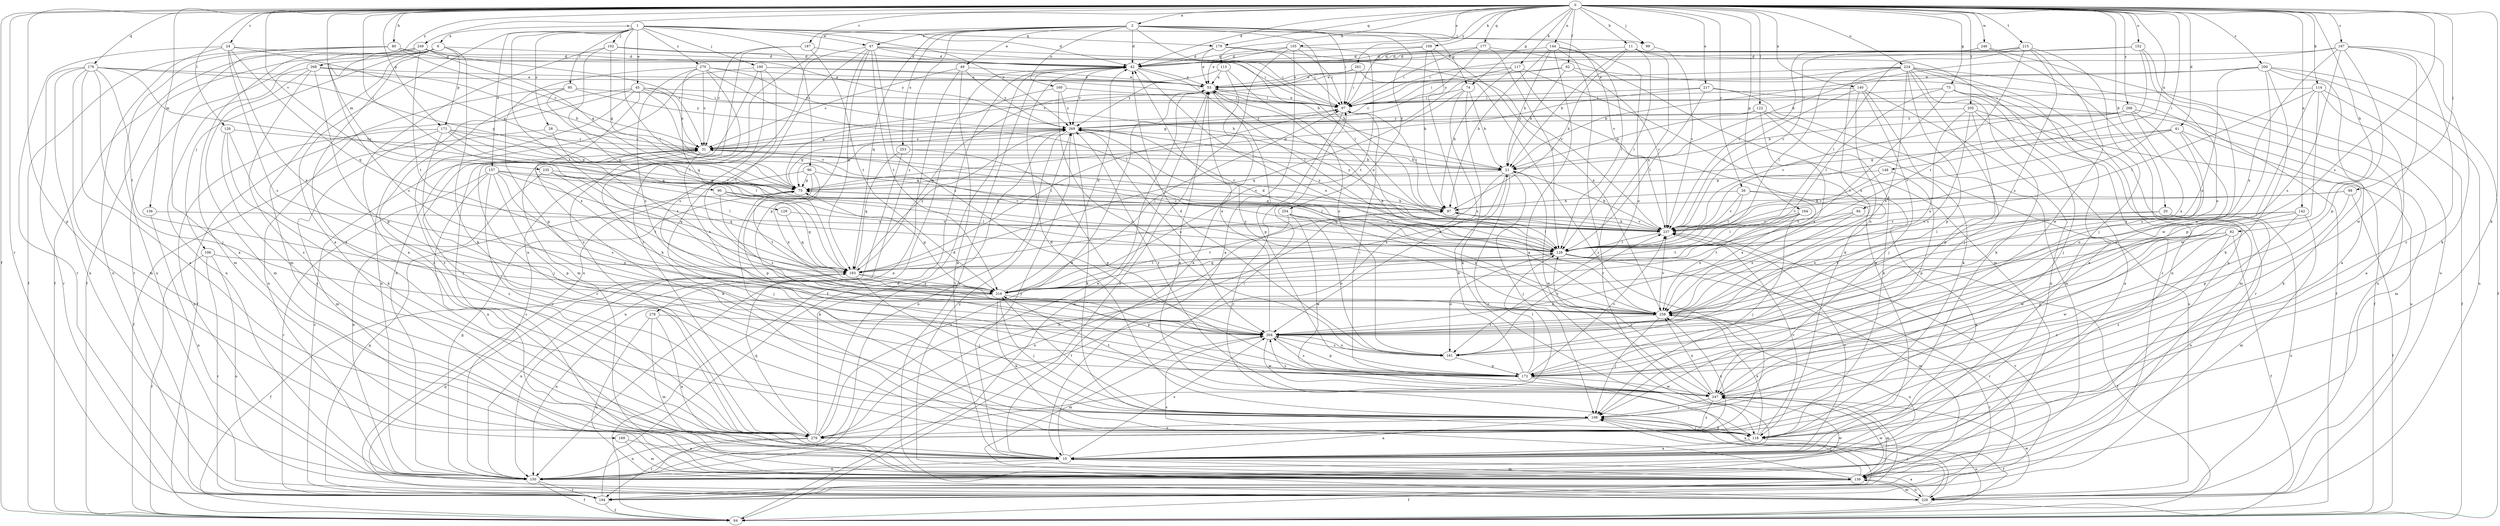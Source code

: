 strict digraph  {
0;
1;
2;
6;
10;
11;
20;
21;
24;
26;
28;
31;
41;
42;
45;
47;
49;
53;
62;
64;
73;
74;
75;
80;
82;
87;
90;
94;
95;
96;
97;
98;
99;
100;
102;
106;
108;
109;
113;
114;
117;
118;
122;
126;
128;
129;
136;
139;
140;
142;
144;
148;
150;
152;
155;
157;
160;
161;
164;
169;
171;
172;
176;
177;
179;
183;
187;
194;
197;
200;
204;
205;
215;
216;
217;
224;
226;
235;
237;
246;
247;
249;
253;
254;
258;
261;
266;
268;
269;
270;
278;
279;
0 -> 2  [label=a];
0 -> 11  [label=b];
0 -> 20  [label=b];
0 -> 24  [label=c];
0 -> 26  [label=c];
0 -> 41  [label=d];
0 -> 42  [label=d];
0 -> 62  [label=f];
0 -> 64  [label=f];
0 -> 73  [label=g];
0 -> 74  [label=g];
0 -> 80  [label=h];
0 -> 82  [label=h];
0 -> 90  [label=i];
0 -> 94  [label=i];
0 -> 98  [label=j];
0 -> 99  [label=j];
0 -> 109  [label=k];
0 -> 113  [label=k];
0 -> 114  [label=k];
0 -> 117  [label=k];
0 -> 118  [label=k];
0 -> 122  [label=l];
0 -> 126  [label=l];
0 -> 129  [label=m];
0 -> 136  [label=m];
0 -> 140  [label=n];
0 -> 142  [label=n];
0 -> 144  [label=n];
0 -> 148  [label=n];
0 -> 152  [label=o];
0 -> 155  [label=o];
0 -> 164  [label=p];
0 -> 169  [label=p];
0 -> 171  [label=p];
0 -> 176  [label=q];
0 -> 177  [label=q];
0 -> 179  [label=q];
0 -> 187  [label=r];
0 -> 194  [label=r];
0 -> 197  [label=s];
0 -> 200  [label=s];
0 -> 204  [label=s];
0 -> 205  [label=t];
0 -> 215  [label=t];
0 -> 217  [label=u];
0 -> 224  [label=u];
0 -> 235  [label=v];
0 -> 246  [label=w];
0 -> 249  [label=x];
0 -> 261  [label=y];
0 -> 266  [label=y];
0 -> 268  [label=y];
1 -> 6  [label=a];
1 -> 10  [label=a];
1 -> 28  [label=c];
1 -> 42  [label=d];
1 -> 45  [label=e];
1 -> 47  [label=e];
1 -> 95  [label=i];
1 -> 96  [label=i];
1 -> 99  [label=j];
1 -> 100  [label=j];
1 -> 102  [label=j];
1 -> 128  [label=l];
1 -> 157  [label=o];
1 -> 179  [label=q];
1 -> 216  [label=t];
1 -> 269  [label=y];
1 -> 270  [label=z];
2 -> 42  [label=d];
2 -> 47  [label=e];
2 -> 49  [label=e];
2 -> 74  [label=g];
2 -> 87  [label=h];
2 -> 97  [label=i];
2 -> 128  [label=l];
2 -> 150  [label=n];
2 -> 160  [label=o];
2 -> 183  [label=q];
2 -> 237  [label=v];
2 -> 253  [label=x];
2 -> 254  [label=x];
2 -> 278  [label=z];
6 -> 42  [label=d];
6 -> 64  [label=f];
6 -> 106  [label=j];
6 -> 118  [label=k];
6 -> 139  [label=m];
6 -> 171  [label=p];
6 -> 194  [label=r];
6 -> 279  [label=z];
10 -> 97  [label=i];
10 -> 139  [label=m];
10 -> 150  [label=n];
10 -> 204  [label=s];
10 -> 237  [label=v];
10 -> 269  [label=y];
11 -> 21  [label=b];
11 -> 42  [label=d];
11 -> 87  [label=h];
11 -> 128  [label=l];
11 -> 183  [label=q];
11 -> 194  [label=r];
20 -> 150  [label=n];
20 -> 226  [label=u];
20 -> 237  [label=v];
20 -> 258  [label=x];
21 -> 75  [label=g];
21 -> 108  [label=j];
21 -> 183  [label=q];
21 -> 216  [label=t];
21 -> 247  [label=w];
21 -> 279  [label=z];
24 -> 42  [label=d];
24 -> 75  [label=g];
24 -> 183  [label=q];
24 -> 194  [label=r];
24 -> 204  [label=s];
24 -> 226  [label=u];
24 -> 258  [label=x];
26 -> 10  [label=a];
26 -> 87  [label=h];
26 -> 128  [label=l];
26 -> 237  [label=v];
26 -> 258  [label=x];
28 -> 31  [label=c];
28 -> 64  [label=f];
28 -> 216  [label=t];
31 -> 21  [label=b];
31 -> 118  [label=k];
31 -> 237  [label=v];
31 -> 258  [label=x];
31 -> 269  [label=y];
31 -> 279  [label=z];
41 -> 31  [label=c];
41 -> 75  [label=g];
41 -> 118  [label=k];
41 -> 161  [label=o];
41 -> 237  [label=v];
41 -> 258  [label=x];
42 -> 53  [label=e];
42 -> 64  [label=f];
42 -> 128  [label=l];
42 -> 226  [label=u];
42 -> 258  [label=x];
42 -> 269  [label=y];
45 -> 21  [label=b];
45 -> 31  [label=c];
45 -> 64  [label=f];
45 -> 97  [label=i];
45 -> 150  [label=n];
45 -> 237  [label=v];
45 -> 258  [label=x];
45 -> 279  [label=z];
47 -> 21  [label=b];
47 -> 42  [label=d];
47 -> 97  [label=i];
47 -> 172  [label=p];
47 -> 183  [label=q];
47 -> 204  [label=s];
47 -> 216  [label=t];
47 -> 226  [label=u];
47 -> 279  [label=z];
49 -> 10  [label=a];
49 -> 31  [label=c];
49 -> 53  [label=e];
49 -> 150  [label=n];
49 -> 269  [label=y];
53 -> 97  [label=i];
53 -> 172  [label=p];
53 -> 183  [label=q];
62 -> 21  [label=b];
62 -> 31  [label=c];
62 -> 53  [label=e];
62 -> 64  [label=f];
62 -> 237  [label=v];
64 -> 53  [label=e];
73 -> 97  [label=i];
73 -> 108  [label=j];
73 -> 128  [label=l];
73 -> 139  [label=m];
73 -> 194  [label=r];
73 -> 216  [label=t];
74 -> 21  [label=b];
74 -> 97  [label=i];
74 -> 118  [label=k];
74 -> 183  [label=q];
74 -> 204  [label=s];
75 -> 87  [label=h];
75 -> 118  [label=k];
75 -> 216  [label=t];
80 -> 10  [label=a];
80 -> 31  [label=c];
80 -> 42  [label=d];
80 -> 64  [label=f];
80 -> 226  [label=u];
80 -> 269  [label=y];
82 -> 64  [label=f];
82 -> 128  [label=l];
82 -> 172  [label=p];
82 -> 216  [label=t];
82 -> 247  [label=w];
82 -> 279  [label=z];
87 -> 75  [label=g];
87 -> 97  [label=i];
87 -> 128  [label=l];
87 -> 216  [label=t];
87 -> 237  [label=v];
87 -> 269  [label=y];
90 -> 87  [label=h];
90 -> 128  [label=l];
90 -> 183  [label=q];
90 -> 204  [label=s];
94 -> 216  [label=t];
94 -> 237  [label=v];
94 -> 258  [label=x];
95 -> 97  [label=i];
95 -> 128  [label=l];
95 -> 150  [label=n];
95 -> 269  [label=y];
95 -> 279  [label=z];
96 -> 75  [label=g];
96 -> 108  [label=j];
96 -> 128  [label=l];
96 -> 172  [label=p];
96 -> 258  [label=x];
97 -> 53  [label=e];
97 -> 194  [label=r];
97 -> 269  [label=y];
98 -> 64  [label=f];
98 -> 87  [label=h];
98 -> 172  [label=p];
98 -> 237  [label=v];
99 -> 237  [label=v];
100 -> 53  [label=e];
100 -> 97  [label=i];
100 -> 139  [label=m];
100 -> 150  [label=n];
100 -> 204  [label=s];
100 -> 216  [label=t];
102 -> 10  [label=a];
102 -> 42  [label=d];
102 -> 75  [label=g];
102 -> 97  [label=i];
102 -> 183  [label=q];
106 -> 64  [label=f];
106 -> 183  [label=q];
106 -> 194  [label=r];
106 -> 226  [label=u];
108 -> 10  [label=a];
108 -> 42  [label=d];
108 -> 64  [label=f];
108 -> 118  [label=k];
108 -> 216  [label=t];
108 -> 279  [label=z];
109 -> 42  [label=d];
109 -> 87  [label=h];
109 -> 97  [label=i];
109 -> 258  [label=x];
109 -> 279  [label=z];
113 -> 10  [label=a];
113 -> 53  [label=e];
113 -> 161  [label=o];
113 -> 269  [label=y];
114 -> 10  [label=a];
114 -> 64  [label=f];
114 -> 97  [label=i];
114 -> 128  [label=l];
114 -> 172  [label=p];
114 -> 247  [label=w];
117 -> 10  [label=a];
117 -> 53  [label=e];
117 -> 75  [label=g];
117 -> 87  [label=h];
117 -> 118  [label=k];
118 -> 10  [label=a];
118 -> 53  [label=e];
118 -> 108  [label=j];
118 -> 226  [label=u];
118 -> 237  [label=v];
118 -> 258  [label=x];
122 -> 21  [label=b];
122 -> 118  [label=k];
122 -> 204  [label=s];
122 -> 226  [label=u];
122 -> 269  [label=y];
126 -> 31  [label=c];
126 -> 108  [label=j];
126 -> 118  [label=k];
126 -> 279  [label=z];
128 -> 31  [label=c];
128 -> 53  [label=e];
128 -> 64  [label=f];
128 -> 139  [label=m];
128 -> 161  [label=o];
128 -> 183  [label=q];
128 -> 194  [label=r];
129 -> 183  [label=q];
129 -> 237  [label=v];
136 -> 150  [label=n];
136 -> 237  [label=v];
139 -> 31  [label=c];
139 -> 64  [label=f];
139 -> 108  [label=j];
139 -> 204  [label=s];
139 -> 226  [label=u];
139 -> 247  [label=w];
139 -> 269  [label=y];
140 -> 97  [label=i];
140 -> 108  [label=j];
140 -> 118  [label=k];
140 -> 150  [label=n];
140 -> 161  [label=o];
140 -> 237  [label=v];
142 -> 128  [label=l];
142 -> 139  [label=m];
142 -> 237  [label=v];
142 -> 247  [label=w];
142 -> 279  [label=z];
144 -> 10  [label=a];
144 -> 21  [label=b];
144 -> 42  [label=d];
144 -> 87  [label=h];
144 -> 128  [label=l];
144 -> 161  [label=o];
144 -> 194  [label=r];
148 -> 75  [label=g];
148 -> 172  [label=p];
148 -> 237  [label=v];
150 -> 53  [label=e];
150 -> 64  [label=f];
150 -> 75  [label=g];
150 -> 194  [label=r];
150 -> 247  [label=w];
152 -> 42  [label=d];
152 -> 97  [label=i];
152 -> 161  [label=o];
152 -> 237  [label=v];
152 -> 247  [label=w];
155 -> 10  [label=a];
155 -> 42  [label=d];
155 -> 53  [label=e];
155 -> 64  [label=f];
155 -> 97  [label=i];
155 -> 216  [label=t];
157 -> 10  [label=a];
157 -> 75  [label=g];
157 -> 172  [label=p];
157 -> 183  [label=q];
157 -> 194  [label=r];
157 -> 204  [label=s];
157 -> 237  [label=v];
157 -> 279  [label=z];
160 -> 75  [label=g];
160 -> 97  [label=i];
160 -> 161  [label=o];
160 -> 269  [label=y];
161 -> 42  [label=d];
161 -> 172  [label=p];
161 -> 204  [label=s];
161 -> 237  [label=v];
164 -> 108  [label=j];
164 -> 128  [label=l];
164 -> 216  [label=t];
164 -> 237  [label=v];
164 -> 258  [label=x];
169 -> 10  [label=a];
169 -> 139  [label=m];
171 -> 31  [label=c];
171 -> 75  [label=g];
171 -> 108  [label=j];
171 -> 128  [label=l];
171 -> 139  [label=m];
171 -> 150  [label=n];
171 -> 237  [label=v];
172 -> 21  [label=b];
172 -> 128  [label=l];
172 -> 204  [label=s];
172 -> 226  [label=u];
172 -> 237  [label=v];
172 -> 247  [label=w];
176 -> 10  [label=a];
176 -> 53  [label=e];
176 -> 75  [label=g];
176 -> 87  [label=h];
176 -> 108  [label=j];
176 -> 139  [label=m];
176 -> 150  [label=n];
176 -> 194  [label=r];
176 -> 216  [label=t];
177 -> 42  [label=d];
177 -> 97  [label=i];
177 -> 128  [label=l];
177 -> 139  [label=m];
177 -> 269  [label=y];
179 -> 42  [label=d];
179 -> 53  [label=e];
179 -> 97  [label=i];
179 -> 237  [label=v];
183 -> 64  [label=f];
183 -> 97  [label=i];
183 -> 108  [label=j];
183 -> 128  [label=l];
183 -> 150  [label=n];
183 -> 172  [label=p];
183 -> 216  [label=t];
183 -> 269  [label=y];
187 -> 31  [label=c];
187 -> 42  [label=d];
187 -> 216  [label=t];
187 -> 279  [label=z];
194 -> 31  [label=c];
194 -> 42  [label=d];
194 -> 64  [label=f];
194 -> 75  [label=g];
194 -> 237  [label=v];
197 -> 21  [label=b];
197 -> 42  [label=d];
197 -> 118  [label=k];
197 -> 172  [label=p];
197 -> 204  [label=s];
197 -> 247  [label=w];
197 -> 258  [label=x];
197 -> 279  [label=z];
200 -> 10  [label=a];
200 -> 21  [label=b];
200 -> 53  [label=e];
200 -> 64  [label=f];
200 -> 118  [label=k];
200 -> 226  [label=u];
200 -> 247  [label=w];
200 -> 258  [label=x];
204 -> 53  [label=e];
204 -> 139  [label=m];
204 -> 161  [label=o];
204 -> 172  [label=p];
204 -> 247  [label=w];
205 -> 10  [label=a];
205 -> 172  [label=p];
205 -> 204  [label=s];
205 -> 226  [label=u];
205 -> 258  [label=x];
205 -> 269  [label=y];
215 -> 42  [label=d];
215 -> 108  [label=j];
215 -> 128  [label=l];
215 -> 204  [label=s];
215 -> 216  [label=t];
215 -> 237  [label=v];
215 -> 247  [label=w];
216 -> 42  [label=d];
216 -> 75  [label=g];
216 -> 97  [label=i];
216 -> 108  [label=j];
216 -> 118  [label=k];
216 -> 150  [label=n];
216 -> 258  [label=x];
217 -> 64  [label=f];
217 -> 75  [label=g];
217 -> 97  [label=i];
217 -> 128  [label=l];
217 -> 139  [label=m];
224 -> 10  [label=a];
224 -> 53  [label=e];
224 -> 97  [label=i];
224 -> 108  [label=j];
224 -> 118  [label=k];
224 -> 128  [label=l];
224 -> 150  [label=n];
224 -> 172  [label=p];
224 -> 204  [label=s];
224 -> 226  [label=u];
224 -> 258  [label=x];
226 -> 10  [label=a];
226 -> 108  [label=j];
226 -> 139  [label=m];
226 -> 183  [label=q];
226 -> 247  [label=w];
235 -> 75  [label=g];
235 -> 128  [label=l];
235 -> 150  [label=n];
235 -> 183  [label=q];
235 -> 216  [label=t];
237 -> 21  [label=b];
237 -> 87  [label=h];
237 -> 128  [label=l];
237 -> 269  [label=y];
246 -> 42  [label=d];
246 -> 150  [label=n];
246 -> 226  [label=u];
246 -> 237  [label=v];
247 -> 97  [label=i];
247 -> 108  [label=j];
247 -> 128  [label=l];
247 -> 139  [label=m];
247 -> 204  [label=s];
247 -> 216  [label=t];
247 -> 258  [label=x];
247 -> 269  [label=y];
247 -> 279  [label=z];
249 -> 31  [label=c];
249 -> 42  [label=d];
249 -> 64  [label=f];
249 -> 75  [label=g];
249 -> 139  [label=m];
249 -> 204  [label=s];
249 -> 216  [label=t];
253 -> 21  [label=b];
253 -> 150  [label=n];
253 -> 172  [label=p];
253 -> 183  [label=q];
254 -> 150  [label=n];
254 -> 161  [label=o];
254 -> 237  [label=v];
254 -> 247  [label=w];
254 -> 258  [label=x];
258 -> 42  [label=d];
258 -> 53  [label=e];
258 -> 108  [label=j];
258 -> 150  [label=n];
258 -> 194  [label=r];
258 -> 204  [label=s];
258 -> 237  [label=v];
258 -> 269  [label=y];
261 -> 31  [label=c];
261 -> 53  [label=e];
261 -> 97  [label=i];
261 -> 279  [label=z];
266 -> 21  [label=b];
266 -> 139  [label=m];
266 -> 204  [label=s];
266 -> 237  [label=v];
266 -> 258  [label=x];
266 -> 269  [label=y];
268 -> 21  [label=b];
268 -> 53  [label=e];
268 -> 139  [label=m];
268 -> 150  [label=n];
268 -> 172  [label=p];
268 -> 279  [label=z];
269 -> 31  [label=c];
269 -> 75  [label=g];
269 -> 118  [label=k];
269 -> 150  [label=n];
269 -> 204  [label=s];
269 -> 237  [label=v];
270 -> 31  [label=c];
270 -> 53  [label=e];
270 -> 118  [label=k];
270 -> 128  [label=l];
270 -> 172  [label=p];
270 -> 183  [label=q];
270 -> 204  [label=s];
270 -> 269  [label=y];
278 -> 10  [label=a];
278 -> 139  [label=m];
278 -> 204  [label=s];
278 -> 226  [label=u];
279 -> 31  [label=c];
279 -> 42  [label=d];
279 -> 53  [label=e];
279 -> 87  [label=h];
279 -> 150  [label=n];
279 -> 183  [label=q];
279 -> 194  [label=r];
279 -> 258  [label=x];
279 -> 269  [label=y];
}

